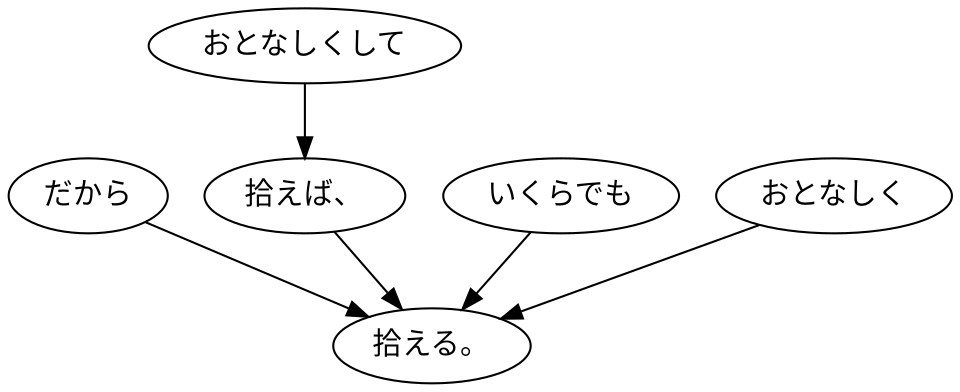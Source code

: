 digraph graph5091 {
	node0 [label="だから"];
	node1 [label="おとなしくして"];
	node2 [label="拾えば、"];
	node3 [label="いくらでも"];
	node4 [label="おとなしく"];
	node5 [label="拾える。"];
	node0 -> node5;
	node1 -> node2;
	node2 -> node5;
	node3 -> node5;
	node4 -> node5;
}
